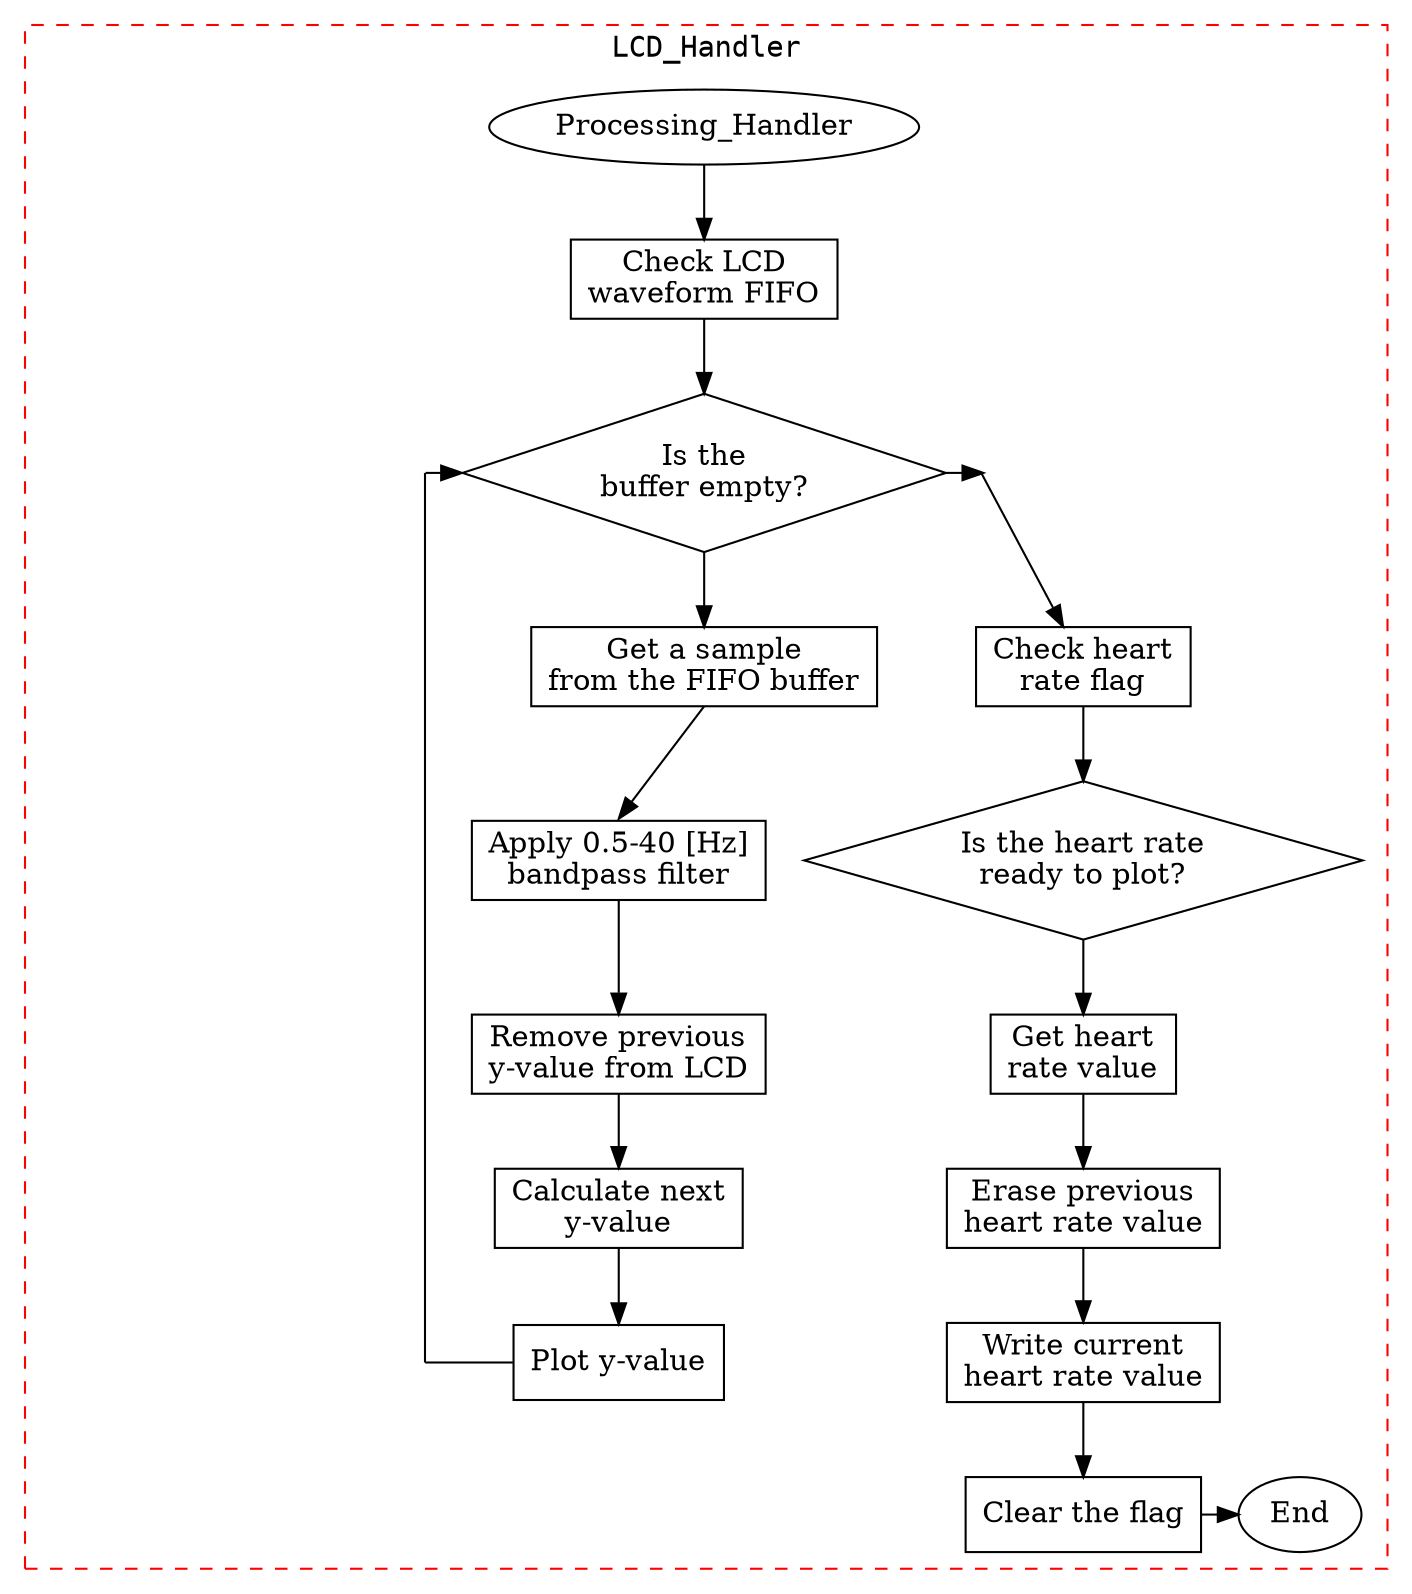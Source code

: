 digraph {
    newrank = true;
    rankdir = TB;
    fontname = monospace;
    compound = true;
    splines = false;
    node [shape = rect;];
    
    subgraph cluster_lcd {
        label = "LCD_Handler";
        style = dashed;
        color = red;
        
        // nodes
        lcd_start [label = "Processing_Handler";shape = ellipse;];
        
        lcd_check_wave_fifo [label = "Check LCD\nwaveform FIFO";];
        lcd_wave_fifo_status [label = "Is the\nbuffer empty?";shape = diamond;];
        lcd_get_sample [label = "Get a sample\nfrom the FIFO buffer";];
        lcd_bpf [label = "Apply 0.5-40 [Hz]\nbandpass filter";];
        lcd_rem_prev_y [label = "Remove previous\ny-value from LCD";];
        lcd_shift_scale_y [label = "Calculate next\ny-value";];
        lcd_plot_curr_y [label = "Plot y-value";];
        
        lcd_check_hr_flag [label = "Check heart\nrate flag";];
        lcd_hr_status [label = "Is the heart rate\nready to plot?";shape = diamond;];
        lcd_get_hr [label = "Get heart\nrate value";];
        lcd_rem_prev_hr [label = "Erase previous\nheart rate value";];
        lcd_plot_curr_hr [label = "Write current\nheart rate value";];
        
        subgraph {
            rank = same;
            lcd_clear_flag [label = "Clear the flag";];
            lcd_end [label = "End";shape = ellipse;];
        }
        
        // connections
        lcd_start:s -> lcd_check_wave_fifo:n;
        lcd_check_wave_fifo:s -> lcd_wave_fifo_status:n;
        
        lcd_wave_fifo_status:s -> lcd_get_sample:n [weight = 10;];
        lcd_get_sample:s -> lcd_bpf:n;
        lcd_bpf -> lcd_rem_prev_y -> lcd_shift_scale_y -> lcd_plot_curr_y;
        
        lcd_check_hr_flag:s -> lcd_hr_status:n [weight = 10;];
        lcd_hr_status -> lcd_get_hr;
        lcd_get_hr -> lcd_rem_prev_hr -> lcd_plot_curr_hr -> lcd_clear_flag -> lcd_end;
        
        node [shape = none; style = invis; height = 0; width = 0;];
        
        lcd_wave_status_invis_l:e -> lcd_plot_y_invis:e [arrowhead = none;];
        lcd_wave_status_invis_r:w -> lcd_check_hr_flag [constraint = true;];
        
        subgraph {
            rank = same;
            lcd_wave_status_invis_l -> lcd_wave_fifo_status;
            lcd_wave_fifo_status -> lcd_wave_status_invis_r:w [arrowhead = none;];
        }
        
        subgraph {
            rank = same;
            lcd_plot_y_invis -> lcd_plot_curr_y [arrowhead = none; constraint = false;];
        }
    }
}